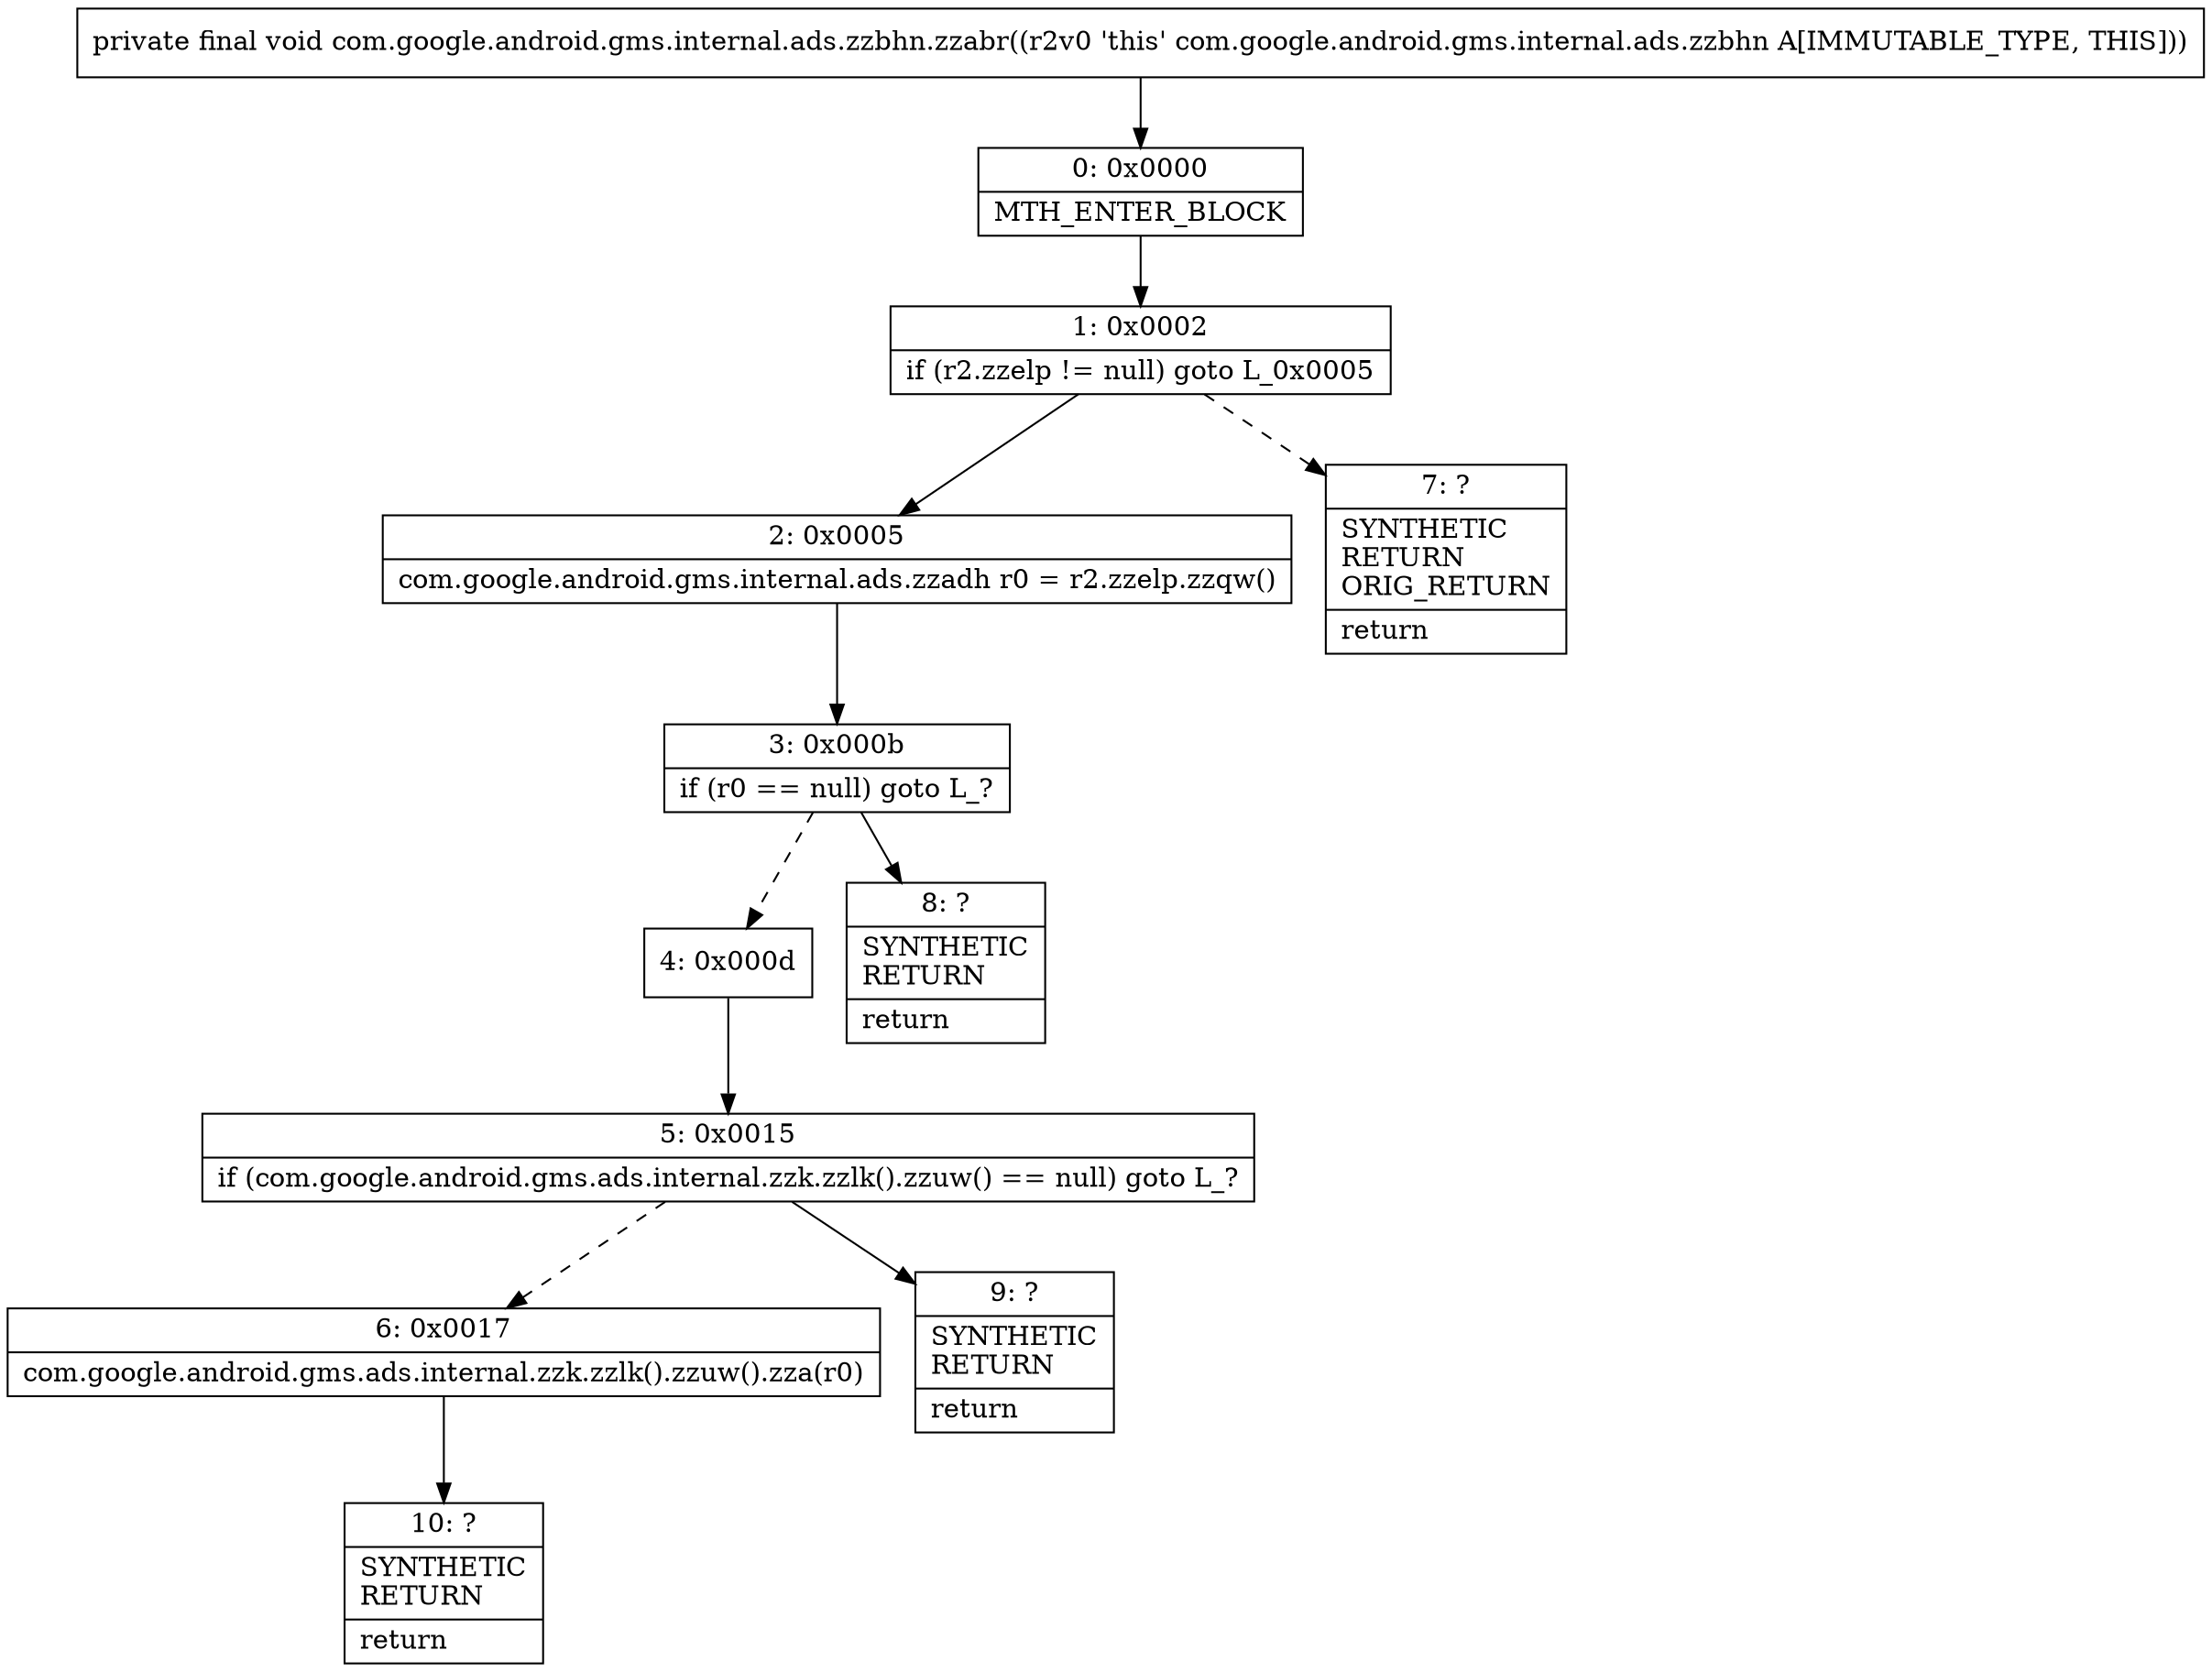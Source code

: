 digraph "CFG forcom.google.android.gms.internal.ads.zzbhn.zzabr()V" {
Node_0 [shape=record,label="{0\:\ 0x0000|MTH_ENTER_BLOCK\l}"];
Node_1 [shape=record,label="{1\:\ 0x0002|if (r2.zzelp != null) goto L_0x0005\l}"];
Node_2 [shape=record,label="{2\:\ 0x0005|com.google.android.gms.internal.ads.zzadh r0 = r2.zzelp.zzqw()\l}"];
Node_3 [shape=record,label="{3\:\ 0x000b|if (r0 == null) goto L_?\l}"];
Node_4 [shape=record,label="{4\:\ 0x000d}"];
Node_5 [shape=record,label="{5\:\ 0x0015|if (com.google.android.gms.ads.internal.zzk.zzlk().zzuw() == null) goto L_?\l}"];
Node_6 [shape=record,label="{6\:\ 0x0017|com.google.android.gms.ads.internal.zzk.zzlk().zzuw().zza(r0)\l}"];
Node_7 [shape=record,label="{7\:\ ?|SYNTHETIC\lRETURN\lORIG_RETURN\l|return\l}"];
Node_8 [shape=record,label="{8\:\ ?|SYNTHETIC\lRETURN\l|return\l}"];
Node_9 [shape=record,label="{9\:\ ?|SYNTHETIC\lRETURN\l|return\l}"];
Node_10 [shape=record,label="{10\:\ ?|SYNTHETIC\lRETURN\l|return\l}"];
MethodNode[shape=record,label="{private final void com.google.android.gms.internal.ads.zzbhn.zzabr((r2v0 'this' com.google.android.gms.internal.ads.zzbhn A[IMMUTABLE_TYPE, THIS])) }"];
MethodNode -> Node_0;
Node_0 -> Node_1;
Node_1 -> Node_2;
Node_1 -> Node_7[style=dashed];
Node_2 -> Node_3;
Node_3 -> Node_4[style=dashed];
Node_3 -> Node_8;
Node_4 -> Node_5;
Node_5 -> Node_6[style=dashed];
Node_5 -> Node_9;
Node_6 -> Node_10;
}

